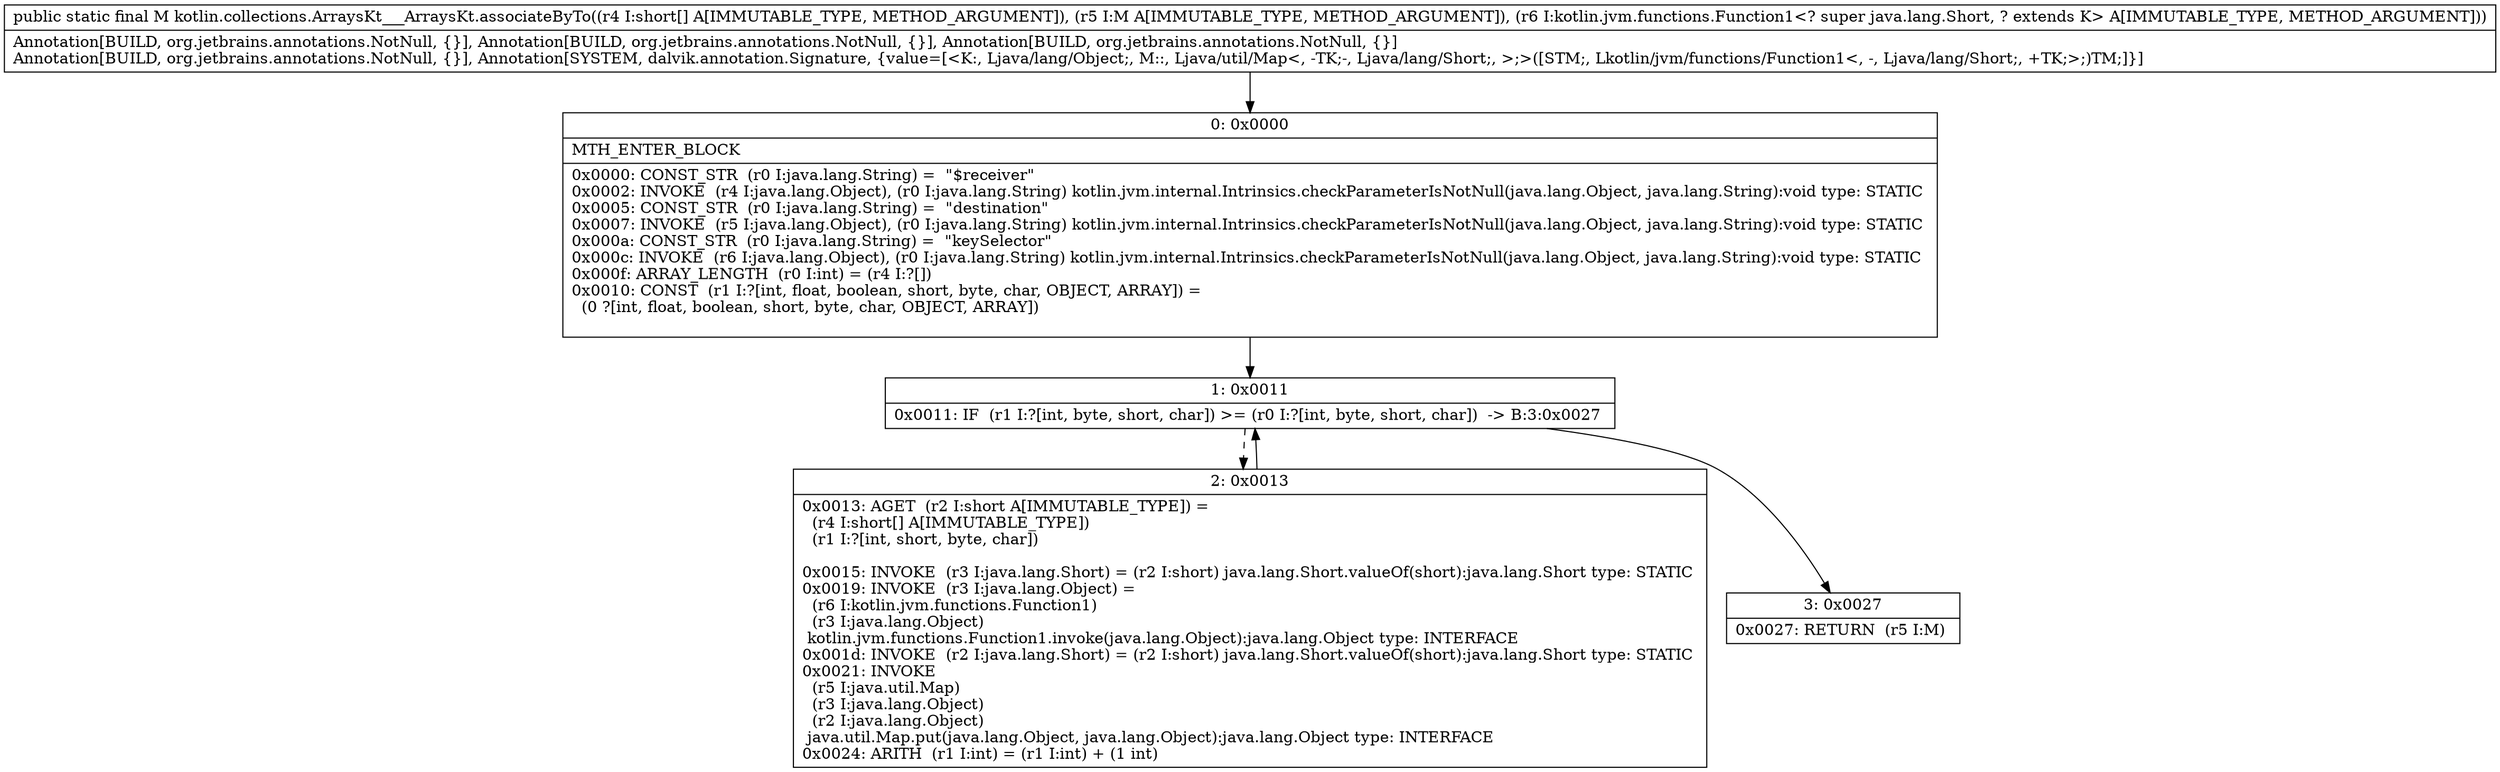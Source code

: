 digraph "CFG forkotlin.collections.ArraysKt___ArraysKt.associateByTo([SLjava\/util\/Map;Lkotlin\/jvm\/functions\/Function1;)Ljava\/util\/Map;" {
Node_0 [shape=record,label="{0\:\ 0x0000|MTH_ENTER_BLOCK\l|0x0000: CONST_STR  (r0 I:java.lang.String) =  \"$receiver\" \l0x0002: INVOKE  (r4 I:java.lang.Object), (r0 I:java.lang.String) kotlin.jvm.internal.Intrinsics.checkParameterIsNotNull(java.lang.Object, java.lang.String):void type: STATIC \l0x0005: CONST_STR  (r0 I:java.lang.String) =  \"destination\" \l0x0007: INVOKE  (r5 I:java.lang.Object), (r0 I:java.lang.String) kotlin.jvm.internal.Intrinsics.checkParameterIsNotNull(java.lang.Object, java.lang.String):void type: STATIC \l0x000a: CONST_STR  (r0 I:java.lang.String) =  \"keySelector\" \l0x000c: INVOKE  (r6 I:java.lang.Object), (r0 I:java.lang.String) kotlin.jvm.internal.Intrinsics.checkParameterIsNotNull(java.lang.Object, java.lang.String):void type: STATIC \l0x000f: ARRAY_LENGTH  (r0 I:int) = (r4 I:?[]) \l0x0010: CONST  (r1 I:?[int, float, boolean, short, byte, char, OBJECT, ARRAY]) = \l  (0 ?[int, float, boolean, short, byte, char, OBJECT, ARRAY])\l \l}"];
Node_1 [shape=record,label="{1\:\ 0x0011|0x0011: IF  (r1 I:?[int, byte, short, char]) \>= (r0 I:?[int, byte, short, char])  \-\> B:3:0x0027 \l}"];
Node_2 [shape=record,label="{2\:\ 0x0013|0x0013: AGET  (r2 I:short A[IMMUTABLE_TYPE]) = \l  (r4 I:short[] A[IMMUTABLE_TYPE])\l  (r1 I:?[int, short, byte, char])\l \l0x0015: INVOKE  (r3 I:java.lang.Short) = (r2 I:short) java.lang.Short.valueOf(short):java.lang.Short type: STATIC \l0x0019: INVOKE  (r3 I:java.lang.Object) = \l  (r6 I:kotlin.jvm.functions.Function1)\l  (r3 I:java.lang.Object)\l kotlin.jvm.functions.Function1.invoke(java.lang.Object):java.lang.Object type: INTERFACE \l0x001d: INVOKE  (r2 I:java.lang.Short) = (r2 I:short) java.lang.Short.valueOf(short):java.lang.Short type: STATIC \l0x0021: INVOKE  \l  (r5 I:java.util.Map)\l  (r3 I:java.lang.Object)\l  (r2 I:java.lang.Object)\l java.util.Map.put(java.lang.Object, java.lang.Object):java.lang.Object type: INTERFACE \l0x0024: ARITH  (r1 I:int) = (r1 I:int) + (1 int) \l}"];
Node_3 [shape=record,label="{3\:\ 0x0027|0x0027: RETURN  (r5 I:M) \l}"];
MethodNode[shape=record,label="{public static final M kotlin.collections.ArraysKt___ArraysKt.associateByTo((r4 I:short[] A[IMMUTABLE_TYPE, METHOD_ARGUMENT]), (r5 I:M A[IMMUTABLE_TYPE, METHOD_ARGUMENT]), (r6 I:kotlin.jvm.functions.Function1\<? super java.lang.Short, ? extends K\> A[IMMUTABLE_TYPE, METHOD_ARGUMENT]))  | Annotation[BUILD, org.jetbrains.annotations.NotNull, \{\}], Annotation[BUILD, org.jetbrains.annotations.NotNull, \{\}], Annotation[BUILD, org.jetbrains.annotations.NotNull, \{\}]\lAnnotation[BUILD, org.jetbrains.annotations.NotNull, \{\}], Annotation[SYSTEM, dalvik.annotation.Signature, \{value=[\<K:, Ljava\/lang\/Object;, M::, Ljava\/util\/Map\<, \-TK;\-, Ljava\/lang\/Short;, \>;\>([STM;, Lkotlin\/jvm\/functions\/Function1\<, \-, Ljava\/lang\/Short;, +TK;\>;)TM;]\}]\l}"];
MethodNode -> Node_0;
Node_0 -> Node_1;
Node_1 -> Node_2[style=dashed];
Node_1 -> Node_3;
Node_2 -> Node_1;
}

